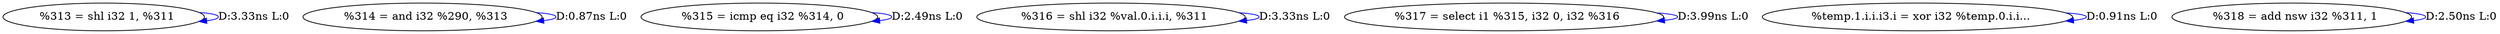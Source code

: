 digraph {
Node0x36efd80[label="  %313 = shl i32 1, %311"];
Node0x36efd80 -> Node0x36efd80[label="D:3.33ns L:0",color=blue];
Node0x36efe60[label="  %314 = and i32 %290, %313"];
Node0x36efe60 -> Node0x36efe60[label="D:0.87ns L:0",color=blue];
Node0x36eff40[label="  %315 = icmp eq i32 %314, 0"];
Node0x36eff40 -> Node0x36eff40[label="D:2.49ns L:0",color=blue];
Node0x36f0020[label="  %316 = shl i32 %val.0.i.i.i, %311"];
Node0x36f0020 -> Node0x36f0020[label="D:3.33ns L:0",color=blue];
Node0x36f0100[label="  %317 = select i1 %315, i32 0, i32 %316"];
Node0x36f0100 -> Node0x36f0100[label="D:3.99ns L:0",color=blue];
Node0x36f01e0[label="  %temp.1.i.i.i3.i = xor i32 %temp.0.i.i..."];
Node0x36f01e0 -> Node0x36f01e0[label="D:0.91ns L:0",color=blue];
Node0x36f02c0[label="  %318 = add nsw i32 %311, 1"];
Node0x36f02c0 -> Node0x36f02c0[label="D:2.50ns L:0",color=blue];
}
